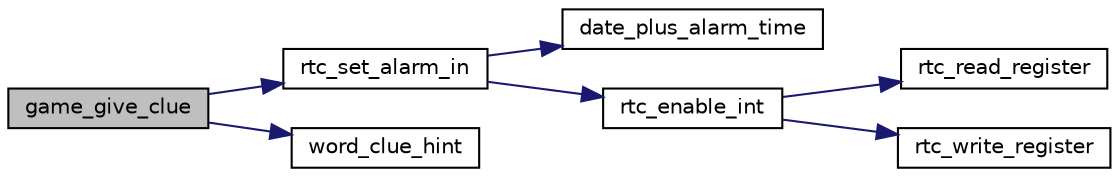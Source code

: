 digraph "game_give_clue"
{
 // LATEX_PDF_SIZE
  edge [fontname="Helvetica",fontsize="10",labelfontname="Helvetica",labelfontsize="10"];
  node [fontname="Helvetica",fontsize="10",shape=record];
  rankdir="LR";
  Node1 [label="game_give_clue",height=0.2,width=0.4,color="black", fillcolor="grey75", style="filled", fontcolor="black",tooltip="Gives a clue to the word to guess."];
  Node1 -> Node2 [color="midnightblue",fontsize="10",style="solid",fontname="Helvetica"];
  Node2 [label="rtc_set_alarm_in",height=0.2,width=0.4,color="black", fillcolor="white", style="filled",URL="$group__rtc.html#ga49dc9bc6e37a97deaf7ee0dc0f9110e1",tooltip="Sets an alarm with remaining time to alarm from now."];
  Node2 -> Node3 [color="midnightblue",fontsize="10",style="solid",fontname="Helvetica"];
  Node3 [label="date_plus_alarm_time",height=0.2,width=0.4,color="black", fillcolor="white", style="filled",URL="$group__date.html#gacf12b565d3e4489dd6026ce1ee6b5ebc",tooltip="Adds a date_t to a rtc_alarm_time_t."];
  Node2 -> Node4 [color="midnightblue",fontsize="10",style="solid",fontname="Helvetica"];
  Node4 [label="rtc_enable_int",height=0.2,width=0.4,color="black", fillcolor="white", style="filled",URL="$group__rtc.html#ga2780c6d57b30b6d1804927a1d5c1dd1b",tooltip="Enables a type of interrupt with the given configuration."];
  Node4 -> Node5 [color="midnightblue",fontsize="10",style="solid",fontname="Helvetica"];
  Node5 [label="rtc_read_register",height=0.2,width=0.4,color="black", fillcolor="white", style="filled",URL="$group__rtc.html#gaeb22f43773d6e29365a07f7f847dfbb9",tooltip="Reads data from a RTC register."];
  Node4 -> Node6 [color="midnightblue",fontsize="10",style="solid",fontname="Helvetica"];
  Node6 [label="rtc_write_register",height=0.2,width=0.4,color="black", fillcolor="white", style="filled",URL="$group__rtc.html#ga30aa093c07ae9ee5626c2a50a40641d1",tooltip="Writes data to a RTC register."];
  Node1 -> Node7 [color="midnightblue",fontsize="10",style="solid",fontname="Helvetica"];
  Node7 [label="word_clue_hint",height=0.2,width=0.4,color="black", fillcolor="white", style="filled",URL="$group__clue.html#gaa1bfb55e74e59e1c571b12d25a3d60b1",tooltip="Hints a char in the given word clue."];
}
